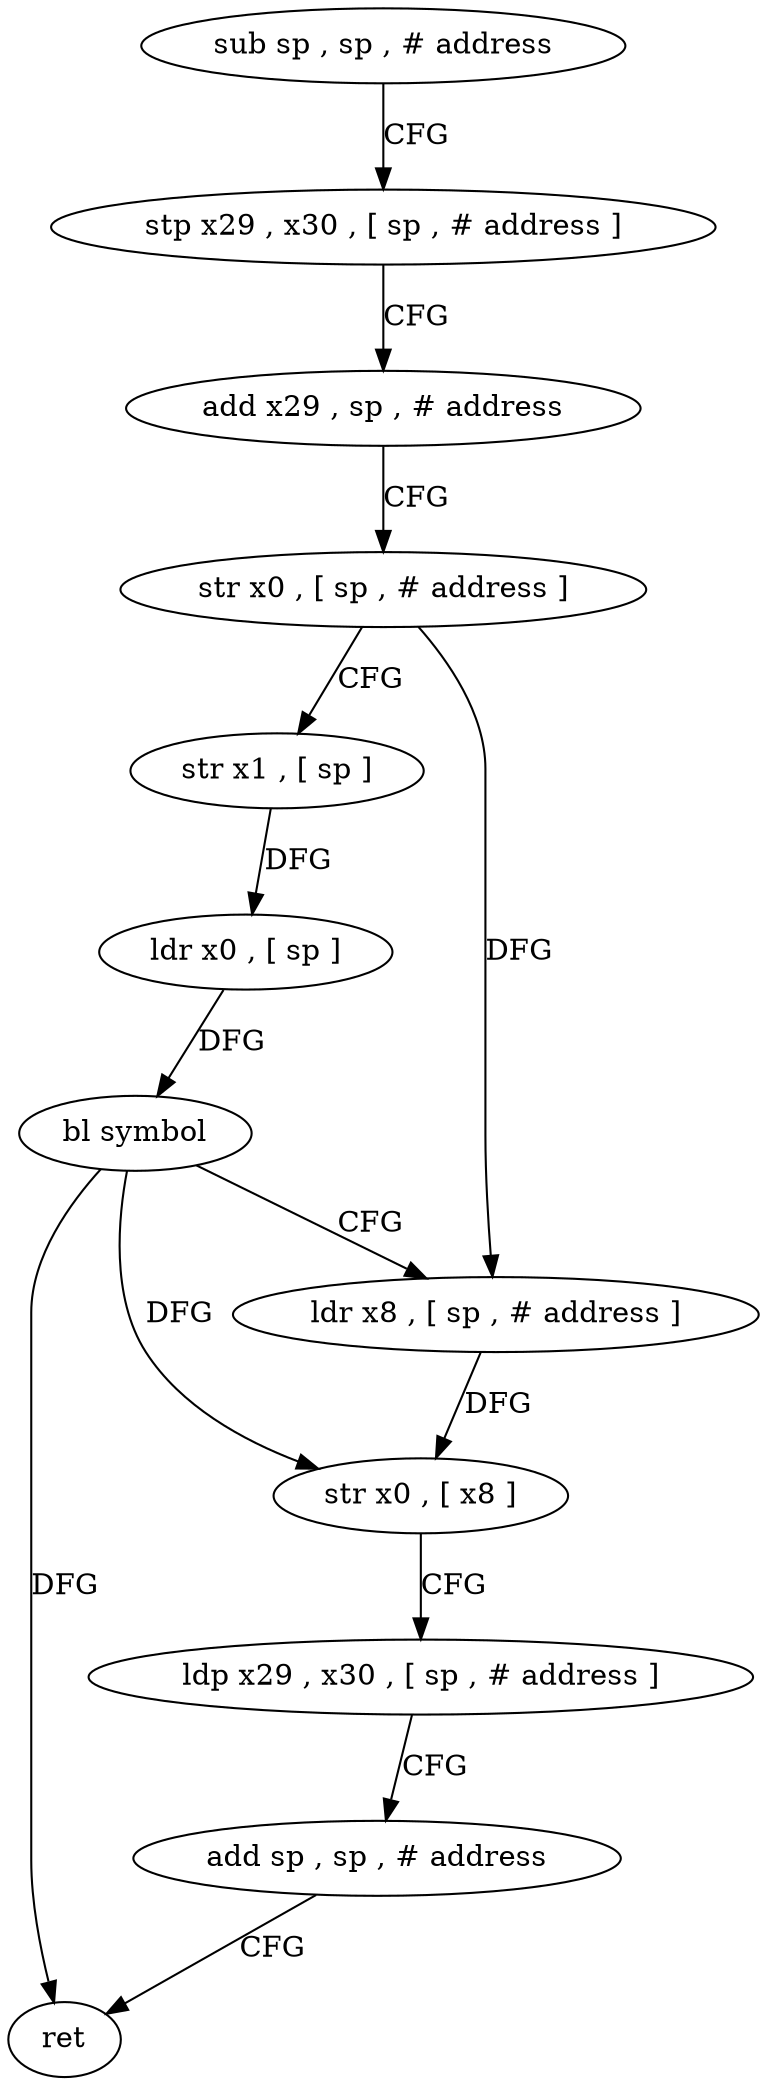 digraph "func" {
"178824" [label = "sub sp , sp , # address" ]
"178828" [label = "stp x29 , x30 , [ sp , # address ]" ]
"178832" [label = "add x29 , sp , # address" ]
"178836" [label = "str x0 , [ sp , # address ]" ]
"178840" [label = "str x1 , [ sp ]" ]
"178844" [label = "ldr x0 , [ sp ]" ]
"178848" [label = "bl symbol" ]
"178852" [label = "ldr x8 , [ sp , # address ]" ]
"178856" [label = "str x0 , [ x8 ]" ]
"178860" [label = "ldp x29 , x30 , [ sp , # address ]" ]
"178864" [label = "add sp , sp , # address" ]
"178868" [label = "ret" ]
"178824" -> "178828" [ label = "CFG" ]
"178828" -> "178832" [ label = "CFG" ]
"178832" -> "178836" [ label = "CFG" ]
"178836" -> "178840" [ label = "CFG" ]
"178836" -> "178852" [ label = "DFG" ]
"178840" -> "178844" [ label = "DFG" ]
"178844" -> "178848" [ label = "DFG" ]
"178848" -> "178852" [ label = "CFG" ]
"178848" -> "178856" [ label = "DFG" ]
"178848" -> "178868" [ label = "DFG" ]
"178852" -> "178856" [ label = "DFG" ]
"178856" -> "178860" [ label = "CFG" ]
"178860" -> "178864" [ label = "CFG" ]
"178864" -> "178868" [ label = "CFG" ]
}
